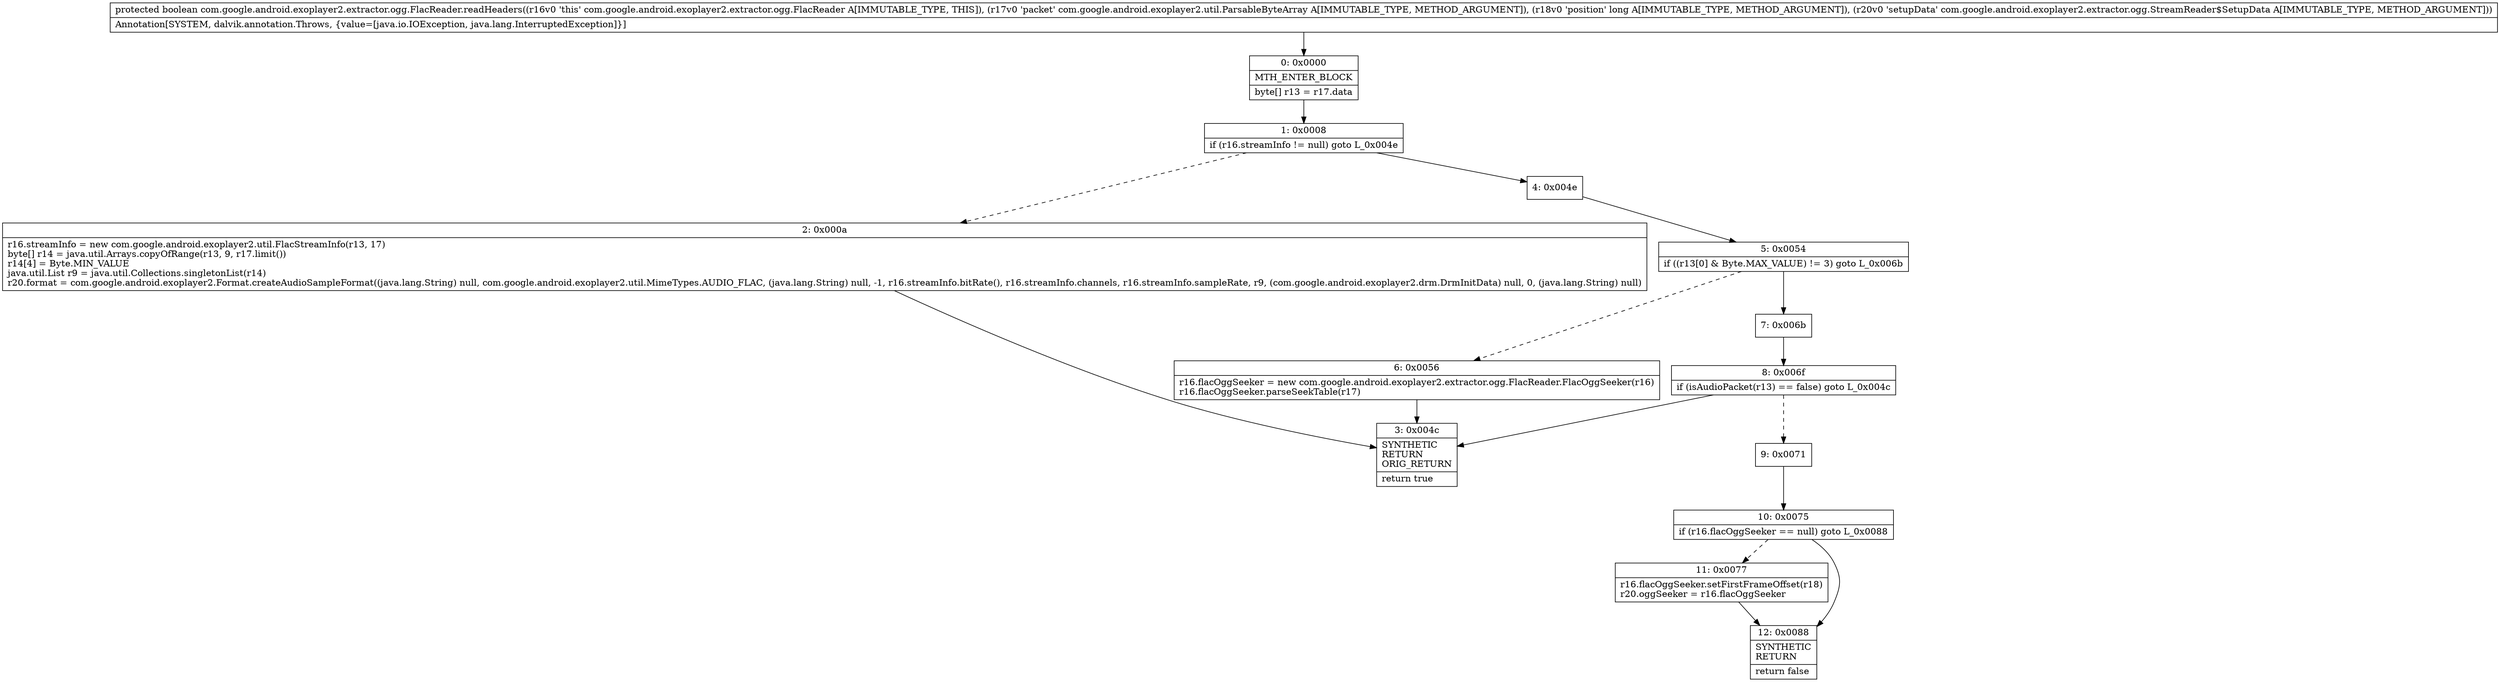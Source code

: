 digraph "CFG forcom.google.android.exoplayer2.extractor.ogg.FlacReader.readHeaders(Lcom\/google\/android\/exoplayer2\/util\/ParsableByteArray;JLcom\/google\/android\/exoplayer2\/extractor\/ogg\/StreamReader$SetupData;)Z" {
Node_0 [shape=record,label="{0\:\ 0x0000|MTH_ENTER_BLOCK\l|byte[] r13 = r17.data\l}"];
Node_1 [shape=record,label="{1\:\ 0x0008|if (r16.streamInfo != null) goto L_0x004e\l}"];
Node_2 [shape=record,label="{2\:\ 0x000a|r16.streamInfo = new com.google.android.exoplayer2.util.FlacStreamInfo(r13, 17)\lbyte[] r14 = java.util.Arrays.copyOfRange(r13, 9, r17.limit())\lr14[4] = Byte.MIN_VALUE\ljava.util.List r9 = java.util.Collections.singletonList(r14)\lr20.format = com.google.android.exoplayer2.Format.createAudioSampleFormat((java.lang.String) null, com.google.android.exoplayer2.util.MimeTypes.AUDIO_FLAC, (java.lang.String) null, \-1, r16.streamInfo.bitRate(), r16.streamInfo.channels, r16.streamInfo.sampleRate, r9, (com.google.android.exoplayer2.drm.DrmInitData) null, 0, (java.lang.String) null)\l}"];
Node_3 [shape=record,label="{3\:\ 0x004c|SYNTHETIC\lRETURN\lORIG_RETURN\l|return true\l}"];
Node_4 [shape=record,label="{4\:\ 0x004e}"];
Node_5 [shape=record,label="{5\:\ 0x0054|if ((r13[0] & Byte.MAX_VALUE) != 3) goto L_0x006b\l}"];
Node_6 [shape=record,label="{6\:\ 0x0056|r16.flacOggSeeker = new com.google.android.exoplayer2.extractor.ogg.FlacReader.FlacOggSeeker(r16)\lr16.flacOggSeeker.parseSeekTable(r17)\l}"];
Node_7 [shape=record,label="{7\:\ 0x006b}"];
Node_8 [shape=record,label="{8\:\ 0x006f|if (isAudioPacket(r13) == false) goto L_0x004c\l}"];
Node_9 [shape=record,label="{9\:\ 0x0071}"];
Node_10 [shape=record,label="{10\:\ 0x0075|if (r16.flacOggSeeker == null) goto L_0x0088\l}"];
Node_11 [shape=record,label="{11\:\ 0x0077|r16.flacOggSeeker.setFirstFrameOffset(r18)\lr20.oggSeeker = r16.flacOggSeeker\l}"];
Node_12 [shape=record,label="{12\:\ 0x0088|SYNTHETIC\lRETURN\l|return false\l}"];
MethodNode[shape=record,label="{protected boolean com.google.android.exoplayer2.extractor.ogg.FlacReader.readHeaders((r16v0 'this' com.google.android.exoplayer2.extractor.ogg.FlacReader A[IMMUTABLE_TYPE, THIS]), (r17v0 'packet' com.google.android.exoplayer2.util.ParsableByteArray A[IMMUTABLE_TYPE, METHOD_ARGUMENT]), (r18v0 'position' long A[IMMUTABLE_TYPE, METHOD_ARGUMENT]), (r20v0 'setupData' com.google.android.exoplayer2.extractor.ogg.StreamReader$SetupData A[IMMUTABLE_TYPE, METHOD_ARGUMENT]))  | Annotation[SYSTEM, dalvik.annotation.Throws, \{value=[java.io.IOException, java.lang.InterruptedException]\}]\l}"];
MethodNode -> Node_0;
Node_0 -> Node_1;
Node_1 -> Node_2[style=dashed];
Node_1 -> Node_4;
Node_2 -> Node_3;
Node_4 -> Node_5;
Node_5 -> Node_6[style=dashed];
Node_5 -> Node_7;
Node_6 -> Node_3;
Node_7 -> Node_8;
Node_8 -> Node_3;
Node_8 -> Node_9[style=dashed];
Node_9 -> Node_10;
Node_10 -> Node_11[style=dashed];
Node_10 -> Node_12;
Node_11 -> Node_12;
}

